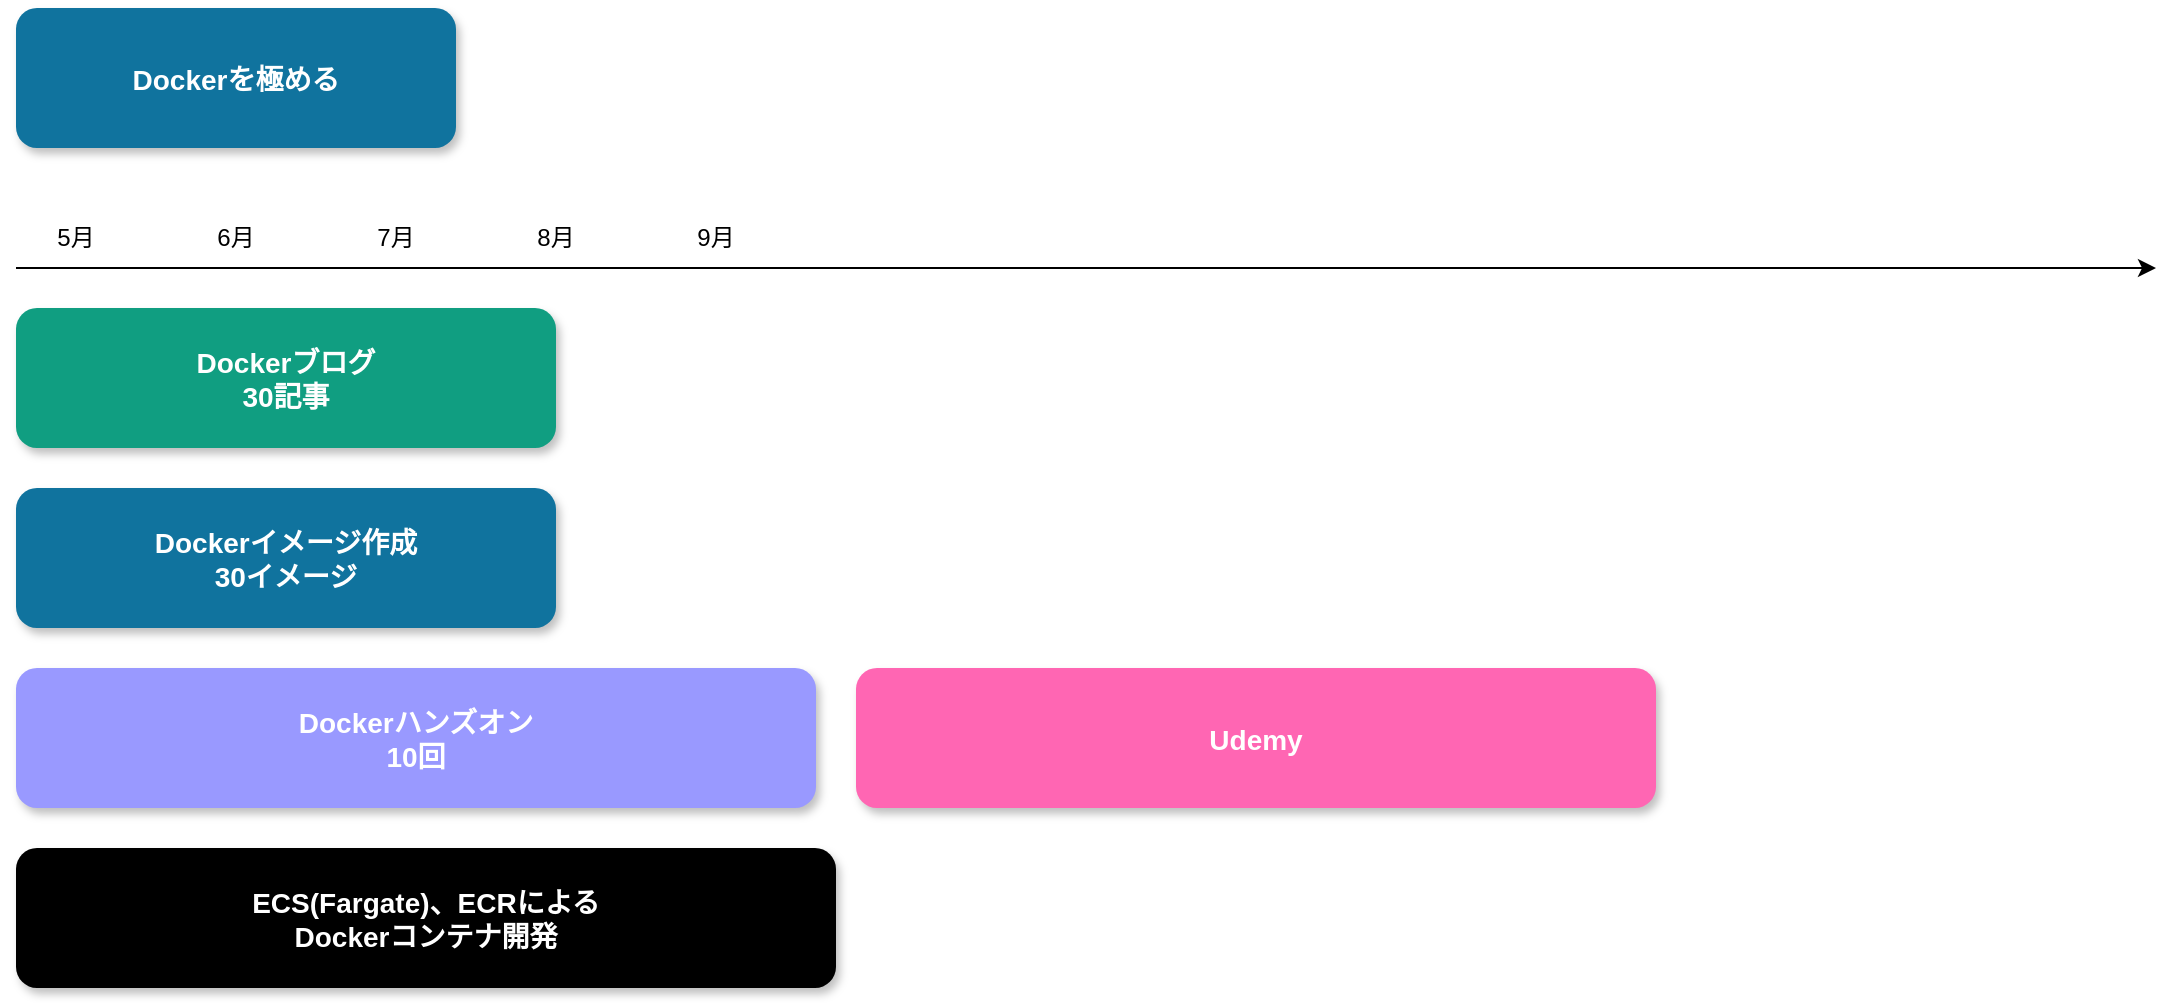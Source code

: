 <mxfile version="21.3.0" type="github" pages="2">
  <diagram name="4年計画" id="97916047-d0de-89f5-080d-49f4d83e522f">
    <mxGraphModel dx="1272" dy="788" grid="1" gridSize="10" guides="1" tooltips="1" connect="1" arrows="1" fold="1" page="1" pageScale="1.5" pageWidth="1169" pageHeight="827" background="none" math="0" shadow="0">
      <root>
        <mxCell id="0" />
        <mxCell id="1" parent="0" />
        <mxCell id="3" value="Dockerを極める" style="rounded=1;fillColor=#10739E;strokeColor=none;shadow=1;gradientColor=none;fontStyle=1;fontColor=#FFFFFF;fontSize=14;" parent="1" vertex="1">
          <mxGeometry x="200" y="410" width="220" height="70" as="geometry" />
        </mxCell>
        <mxCell id="8" value="Dockerブログ&#xa;30記事" style="rounded=1;fillColor=#109e81;strokeColor=none;shadow=1;gradientColor=none;fontStyle=1;fontColor=#FFFFFF;fontSize=14;" parent="1" vertex="1">
          <mxGeometry x="200" y="560" width="270" height="70" as="geometry" />
        </mxCell>
        <mxCell id="13" value="Dockerイメージ作成&#xa;30イメージ" style="rounded=1;fillColor=#10739E;strokeColor=none;shadow=1;gradientColor=none;fontStyle=1;fontColor=#FFFFFF;fontSize=14;" parent="1" vertex="1">
          <mxGeometry x="200" y="650" width="270" height="70" as="geometry" />
        </mxCell>
        <mxCell id="18" value="Dockerハンズオン&#xa;10回" style="rounded=1;fillColor=#9999FF;strokeColor=none;shadow=1;gradientColor=none;fontStyle=1;fontColor=#FFFFFF;fontSize=14;" parent="1" vertex="1">
          <mxGeometry x="200" y="740" width="400" height="70" as="geometry" />
        </mxCell>
        <mxCell id="23" value="Udemy" style="rounded=1;fillColor=#FF66B3;strokeColor=none;shadow=1;gradientColor=none;fontStyle=1;fontColor=#FFFFFF;fontSize=14;" parent="1" vertex="1">
          <mxGeometry x="620" y="740" width="400" height="70" as="geometry" />
        </mxCell>
        <mxCell id="xF6ZWOKInyqR6n-Y7WRU-57" value="" style="endArrow=classic;html=1;rounded=0;" edge="1" parent="1">
          <mxGeometry width="50" height="50" relative="1" as="geometry">
            <mxPoint x="200" y="540" as="sourcePoint" />
            <mxPoint x="1270" y="540" as="targetPoint" />
          </mxGeometry>
        </mxCell>
        <mxCell id="xF6ZWOKInyqR6n-Y7WRU-58" value="ECS(Fargate)、ECRによる&#xa;Dockerコンテナ開発" style="rounded=1;fillColor=#000000;strokeColor=none;shadow=1;gradientColor=none;fontStyle=1;fontColor=#FFFFFF;fontSize=14;" vertex="1" parent="1">
          <mxGeometry x="200" y="830" width="410" height="70" as="geometry" />
        </mxCell>
        <mxCell id="xF6ZWOKInyqR6n-Y7WRU-60" value="5月" style="text;html=1;strokeColor=none;fillColor=none;align=center;verticalAlign=middle;whiteSpace=wrap;rounded=0;" vertex="1" parent="1">
          <mxGeometry x="200" y="510" width="60" height="30" as="geometry" />
        </mxCell>
        <mxCell id="xF6ZWOKInyqR6n-Y7WRU-61" value="6月" style="text;html=1;strokeColor=none;fillColor=none;align=center;verticalAlign=middle;whiteSpace=wrap;rounded=0;" vertex="1" parent="1">
          <mxGeometry x="280" y="510" width="60" height="30" as="geometry" />
        </mxCell>
        <mxCell id="xF6ZWOKInyqR6n-Y7WRU-62" value="7月" style="text;html=1;strokeColor=none;fillColor=none;align=center;verticalAlign=middle;whiteSpace=wrap;rounded=0;" vertex="1" parent="1">
          <mxGeometry x="360" y="510" width="60" height="30" as="geometry" />
        </mxCell>
        <mxCell id="xF6ZWOKInyqR6n-Y7WRU-63" value="8月" style="text;html=1;strokeColor=none;fillColor=none;align=center;verticalAlign=middle;whiteSpace=wrap;rounded=0;" vertex="1" parent="1">
          <mxGeometry x="440" y="510" width="60" height="30" as="geometry" />
        </mxCell>
        <mxCell id="xF6ZWOKInyqR6n-Y7WRU-64" value="9月" style="text;html=1;strokeColor=none;fillColor=none;align=center;verticalAlign=middle;whiteSpace=wrap;rounded=0;" vertex="1" parent="1">
          <mxGeometry x="520" y="510" width="60" height="30" as="geometry" />
        </mxCell>
      </root>
    </mxGraphModel>
  </diagram>
  <diagram id="dOzsMLaLfuAFWFd9yQqL" name="ページ2">
    <mxGraphModel dx="954" dy="591" grid="1" gridSize="10" guides="1" tooltips="1" connect="1" arrows="1" fold="1" page="1" pageScale="1" pageWidth="827" pageHeight="1169" math="0" shadow="0">
      <root>
        <mxCell id="0" />
        <mxCell id="1" parent="0" />
        <mxCell id="hxzyAHtc7u9-Gamvkped-1" value="Apache" style="rounded=1;fillColor=#109e81;strokeColor=none;shadow=1;gradientColor=none;fontStyle=1;fontColor=#FFFFFF;fontSize=14;" vertex="1" parent="1">
          <mxGeometry x="60" y="300" width="68" height="60" as="geometry" />
        </mxCell>
      </root>
    </mxGraphModel>
  </diagram>
</mxfile>

